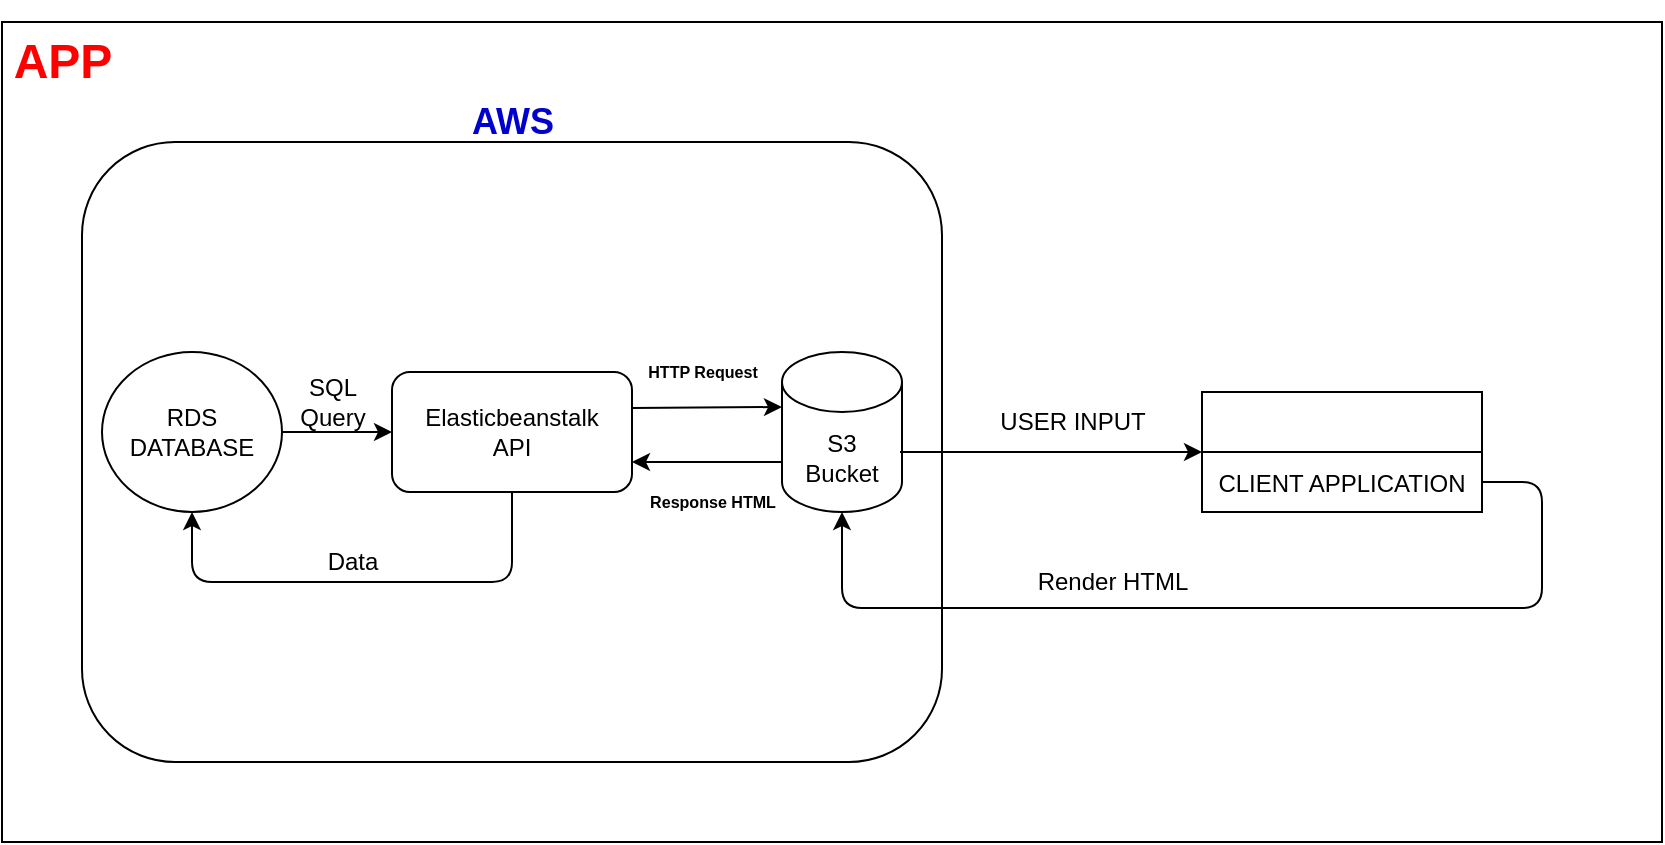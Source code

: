 <mxfile version="15.3.1" type="github"><diagram id="bx06C6-bFa9dFDq-Ht7o" name="Page-1"><mxGraphModel dx="1185" dy="628" grid="1" gridSize="10" guides="1" tooltips="1" connect="1" arrows="1" fold="1" page="1" pageScale="1" pageWidth="850" pageHeight="1100" math="0" shadow="0"><root><mxCell id="0"/><mxCell id="1" parent="0"/><mxCell id="HRTqofCVKguX4mAeaeQR-3" value="" style="rounded=0;whiteSpace=wrap;html=1;" vertex="1" parent="1"><mxGeometry x="10" y="50" width="830" height="410" as="geometry"/></mxCell><mxCell id="HRTqofCVKguX4mAeaeQR-7" value="&lt;h1&gt;&lt;font color=&quot;#ff0000&quot;&gt;&lt;b&gt;APP&lt;/b&gt;&lt;/font&gt;&lt;/h1&gt;" style="text;html=1;align=center;verticalAlign=middle;resizable=0;points=[];autosize=1;strokeColor=none;fillColor=none;" vertex="1" parent="1"><mxGeometry x="10" y="45" width="60" height="50" as="geometry"/></mxCell><mxCell id="HRTqofCVKguX4mAeaeQR-23" style="edgeStyle=orthogonalEdgeStyle;rounded=0;orthogonalLoop=1;jettySize=auto;html=1;exitX=1;exitY=0.5;exitDx=0;exitDy=0;entryX=1;entryY=0;entryDx=0;entryDy=52.5;entryPerimeter=0;" edge="1" parent="1" source="HRTqofCVKguX4mAeaeQR-8" target="HRTqofCVKguX4mAeaeQR-12"><mxGeometry relative="1" as="geometry"/></mxCell><mxCell id="HRTqofCVKguX4mAeaeQR-8" value="" style="rounded=1;whiteSpace=wrap;html=1;" vertex="1" parent="1"><mxGeometry x="50" y="110" width="430" height="310" as="geometry"/></mxCell><mxCell id="HRTqofCVKguX4mAeaeQR-9" value="&lt;h2&gt;&lt;font color=&quot;#0000cc&quot;&gt;AWS&lt;/font&gt;&lt;/h2&gt;" style="text;html=1;align=center;verticalAlign=middle;resizable=0;points=[];autosize=1;strokeColor=none;fillColor=none;" vertex="1" parent="1"><mxGeometry x="235" y="75" width="60" height="50" as="geometry"/></mxCell><mxCell id="HRTqofCVKguX4mAeaeQR-10" value="RDS&lt;br&gt;DATABASE" style="ellipse;whiteSpace=wrap;html=1;" vertex="1" parent="1"><mxGeometry x="60" y="215" width="90" height="80" as="geometry"/></mxCell><mxCell id="HRTqofCVKguX4mAeaeQR-11" value="Elasticbeanstalk&lt;br&gt;API" style="rounded=1;whiteSpace=wrap;html=1;" vertex="1" parent="1"><mxGeometry x="205" y="225" width="120" height="60" as="geometry"/></mxCell><mxCell id="HRTqofCVKguX4mAeaeQR-12" value="S3 &lt;br&gt;Bucket" style="shape=cylinder3;whiteSpace=wrap;html=1;boundedLbl=1;backgroundOutline=1;size=15;" vertex="1" parent="1"><mxGeometry x="400" y="215" width="60" height="80" as="geometry"/></mxCell><mxCell id="HRTqofCVKguX4mAeaeQR-13" value="" style="swimlane;fontStyle=0;childLayout=stackLayout;horizontal=1;startSize=30;horizontalStack=0;resizeParent=1;resizeParentMax=0;resizeLast=0;collapsible=1;marginBottom=0;" vertex="1" parent="1"><mxGeometry x="610" y="235" width="140" height="60" as="geometry"/></mxCell><mxCell id="HRTqofCVKguX4mAeaeQR-14" value="CLIENT APPLICATION" style="text;strokeColor=none;fillColor=none;align=center;verticalAlign=middle;spacingLeft=4;spacingRight=4;overflow=hidden;points=[[0,0.5],[1,0.5]];portConstraint=eastwest;rotatable=0;" vertex="1" parent="HRTqofCVKguX4mAeaeQR-13"><mxGeometry y="30" width="140" height="30" as="geometry"/></mxCell><mxCell id="HRTqofCVKguX4mAeaeQR-17" value="" style="endArrow=classic;html=1;entryX=0;entryY=0.5;entryDx=0;entryDy=0;exitX=1;exitY=0.5;exitDx=0;exitDy=0;" edge="1" parent="1" source="HRTqofCVKguX4mAeaeQR-10" target="HRTqofCVKguX4mAeaeQR-11"><mxGeometry width="50" height="50" relative="1" as="geometry"><mxPoint x="400" y="390" as="sourcePoint"/><mxPoint x="450" y="340" as="targetPoint"/></mxGeometry></mxCell><mxCell id="HRTqofCVKguX4mAeaeQR-18" value="" style="endArrow=classic;html=1;entryX=0.5;entryY=1;entryDx=0;entryDy=0;exitX=0.5;exitY=1;exitDx=0;exitDy=0;" edge="1" parent="1" source="HRTqofCVKguX4mAeaeQR-11" target="HRTqofCVKguX4mAeaeQR-10"><mxGeometry width="50" height="50" relative="1" as="geometry"><mxPoint x="400" y="390" as="sourcePoint"/><mxPoint x="450" y="340" as="targetPoint"/><Array as="points"><mxPoint x="265" y="330"/><mxPoint x="105" y="330"/></Array></mxGeometry></mxCell><mxCell id="HRTqofCVKguX4mAeaeQR-19" value="Data" style="text;html=1;align=center;verticalAlign=middle;resizable=0;points=[];autosize=1;strokeColor=none;fillColor=none;" vertex="1" parent="1"><mxGeometry x="165" y="310" width="40" height="20" as="geometry"/></mxCell><mxCell id="HRTqofCVKguX4mAeaeQR-20" value="SQL&lt;br&gt;Query" style="text;html=1;align=center;verticalAlign=middle;resizable=0;points=[];autosize=1;strokeColor=none;fillColor=none;" vertex="1" parent="1"><mxGeometry x="150" y="225" width="50" height="30" as="geometry"/></mxCell><mxCell id="HRTqofCVKguX4mAeaeQR-21" value="" style="endArrow=classic;html=1;entryX=0;entryY=0.5;entryDx=0;entryDy=0;" edge="1" parent="1" target="HRTqofCVKguX4mAeaeQR-13"><mxGeometry width="50" height="50" relative="1" as="geometry"><mxPoint x="459" y="265" as="sourcePoint"/><mxPoint x="450" y="330" as="targetPoint"/><Array as="points"/></mxGeometry></mxCell><mxCell id="HRTqofCVKguX4mAeaeQR-22" value="" style="endArrow=classic;html=1;entryX=0.5;entryY=1;entryDx=0;entryDy=0;exitX=1;exitY=0.5;exitDx=0;exitDy=0;entryPerimeter=0;" edge="1" parent="1" source="HRTqofCVKguX4mAeaeQR-14" target="HRTqofCVKguX4mAeaeQR-12"><mxGeometry width="50" height="50" relative="1" as="geometry"><mxPoint x="400" y="380" as="sourcePoint"/><mxPoint x="450" y="330" as="targetPoint"/><Array as="points"><mxPoint x="780" y="280"/><mxPoint x="780" y="343"/><mxPoint x="430" y="343"/></Array></mxGeometry></mxCell><mxCell id="HRTqofCVKguX4mAeaeQR-24" value="" style="endArrow=classic;html=1;entryX=0;entryY=0;entryDx=0;entryDy=27.5;entryPerimeter=0;" edge="1" parent="1" target="HRTqofCVKguX4mAeaeQR-12"><mxGeometry width="50" height="50" relative="1" as="geometry"><mxPoint x="325" y="243" as="sourcePoint"/><mxPoint x="450" y="330" as="targetPoint"/></mxGeometry></mxCell><mxCell id="HRTqofCVKguX4mAeaeQR-25" value="" style="endArrow=classic;html=1;entryX=1;entryY=0.75;entryDx=0;entryDy=0;" edge="1" parent="1" target="HRTqofCVKguX4mAeaeQR-11"><mxGeometry width="50" height="50" relative="1" as="geometry"><mxPoint x="400" y="270" as="sourcePoint"/><mxPoint x="330" y="280" as="targetPoint"/></mxGeometry></mxCell><mxCell id="HRTqofCVKguX4mAeaeQR-26" value="&lt;h6&gt;HTTP Request&lt;/h6&gt;" style="text;html=1;align=center;verticalAlign=middle;resizable=0;points=[];autosize=1;strokeColor=none;fillColor=none;" vertex="1" parent="1"><mxGeometry x="325" y="195" width="70" height="60" as="geometry"/></mxCell><mxCell id="HRTqofCVKguX4mAeaeQR-27" value="&lt;h6&gt;Response HTML&lt;/h6&gt;" style="text;html=1;align=center;verticalAlign=middle;resizable=0;points=[];autosize=1;strokeColor=none;fillColor=none;" vertex="1" parent="1"><mxGeometry x="325" y="260" width="80" height="60" as="geometry"/></mxCell><mxCell id="HRTqofCVKguX4mAeaeQR-29" value="USER INPUT" style="text;html=1;align=center;verticalAlign=middle;resizable=0;points=[];autosize=1;strokeColor=none;fillColor=none;" vertex="1" parent="1"><mxGeometry x="500" y="240" width="90" height="20" as="geometry"/></mxCell><mxCell id="HRTqofCVKguX4mAeaeQR-30" value="Render HTML" style="text;html=1;align=center;verticalAlign=middle;resizable=0;points=[];autosize=1;strokeColor=none;fillColor=none;" vertex="1" parent="1"><mxGeometry x="520" y="320" width="90" height="20" as="geometry"/></mxCell></root></mxGraphModel></diagram></mxfile>